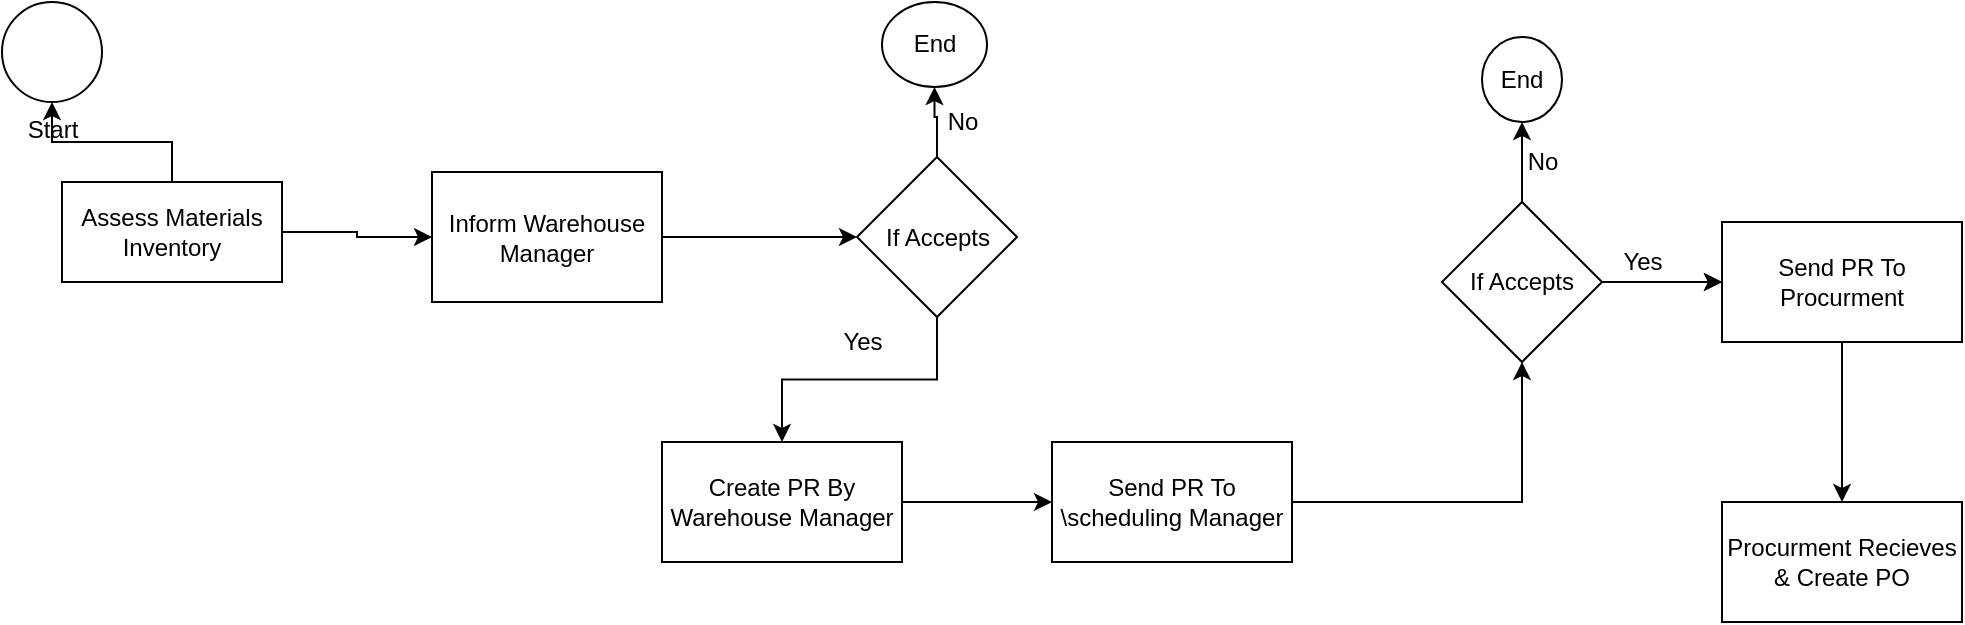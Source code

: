 <mxfile version="20.4.0" type="github">
  <diagram name="Page-1" id="2a216829-ef6e-dabb-86c1-c78162f3ba2b">
    <mxGraphModel dx="2154" dy="500" grid="1" gridSize="10" guides="1" tooltips="1" connect="1" arrows="1" fold="1" page="1" pageScale="1" pageWidth="850" pageHeight="1100" background="none" math="0" shadow="0">
      <root>
        <mxCell id="0" />
        <mxCell id="1" parent="0" />
        <mxCell id="7a84cebc1def654-1" value="Start" style="shape=mxgraph.bpmn.shape;html=1;verticalLabelPosition=bottom;labelBackgroundColor=#ffffff;verticalAlign=top;perimeter=ellipsePerimeter;outline=standard;symbol=general;" parent="1" vertex="1">
          <mxGeometry x="-220" y="20" width="50" height="50" as="geometry" />
        </mxCell>
        <mxCell id="ua7uwXk_rm-2TfZKkDLM-5" value="" style="edgeStyle=orthogonalEdgeStyle;rounded=0;orthogonalLoop=1;jettySize=auto;html=1;" edge="1" parent="1" source="ua7uwXk_rm-2TfZKkDLM-3" target="ua7uwXk_rm-2TfZKkDLM-4">
          <mxGeometry relative="1" as="geometry" />
        </mxCell>
        <mxCell id="ua7uwXk_rm-2TfZKkDLM-27" value="" style="edgeStyle=orthogonalEdgeStyle;rounded=0;orthogonalLoop=1;jettySize=auto;html=1;" edge="1" parent="1" source="ua7uwXk_rm-2TfZKkDLM-3" target="7a84cebc1def654-1">
          <mxGeometry relative="1" as="geometry" />
        </mxCell>
        <mxCell id="ua7uwXk_rm-2TfZKkDLM-3" value="Assess Materials Inventory" style="rounded=0;whiteSpace=wrap;html=1;" vertex="1" parent="1">
          <mxGeometry x="-190" y="110" width="110" height="50" as="geometry" />
        </mxCell>
        <mxCell id="ua7uwXk_rm-2TfZKkDLM-7" value="" style="edgeStyle=orthogonalEdgeStyle;rounded=0;orthogonalLoop=1;jettySize=auto;html=1;" edge="1" parent="1" source="ua7uwXk_rm-2TfZKkDLM-4" target="ua7uwXk_rm-2TfZKkDLM-6">
          <mxGeometry relative="1" as="geometry" />
        </mxCell>
        <mxCell id="ua7uwXk_rm-2TfZKkDLM-4" value="Inform Warehouse Manager" style="whiteSpace=wrap;html=1;rounded=0;" vertex="1" parent="1">
          <mxGeometry x="-5" y="105" width="115" height="65" as="geometry" />
        </mxCell>
        <mxCell id="ua7uwXk_rm-2TfZKkDLM-9" value="" style="edgeStyle=orthogonalEdgeStyle;rounded=0;orthogonalLoop=1;jettySize=auto;html=1;" edge="1" parent="1" source="ua7uwXk_rm-2TfZKkDLM-6" target="ua7uwXk_rm-2TfZKkDLM-8">
          <mxGeometry relative="1" as="geometry" />
        </mxCell>
        <mxCell id="ua7uwXk_rm-2TfZKkDLM-11" value="" style="edgeStyle=orthogonalEdgeStyle;rounded=0;orthogonalLoop=1;jettySize=auto;html=1;" edge="1" parent="1" source="ua7uwXk_rm-2TfZKkDLM-6" target="ua7uwXk_rm-2TfZKkDLM-10">
          <mxGeometry relative="1" as="geometry" />
        </mxCell>
        <mxCell id="ua7uwXk_rm-2TfZKkDLM-6" value="If Accepts&lt;br&gt;" style="rhombus;whiteSpace=wrap;html=1;rounded=0;" vertex="1" parent="1">
          <mxGeometry x="207.5" y="97.5" width="80" height="80" as="geometry" />
        </mxCell>
        <mxCell id="ua7uwXk_rm-2TfZKkDLM-15" value="" style="edgeStyle=orthogonalEdgeStyle;rounded=0;orthogonalLoop=1;jettySize=auto;html=1;" edge="1" parent="1" source="ua7uwXk_rm-2TfZKkDLM-8" target="ua7uwXk_rm-2TfZKkDLM-14">
          <mxGeometry relative="1" as="geometry" />
        </mxCell>
        <mxCell id="ua7uwXk_rm-2TfZKkDLM-8" value="Create PR By Warehouse Manager" style="whiteSpace=wrap;html=1;rounded=0;" vertex="1" parent="1">
          <mxGeometry x="110" y="240" width="120" height="60" as="geometry" />
        </mxCell>
        <mxCell id="ua7uwXk_rm-2TfZKkDLM-10" value="End" style="ellipse;whiteSpace=wrap;html=1;rounded=0;" vertex="1" parent="1">
          <mxGeometry x="220" y="20" width="52.5" height="42.5" as="geometry" />
        </mxCell>
        <mxCell id="ua7uwXk_rm-2TfZKkDLM-17" value="" style="edgeStyle=orthogonalEdgeStyle;rounded=0;orthogonalLoop=1;jettySize=auto;html=1;" edge="1" parent="1" source="ua7uwXk_rm-2TfZKkDLM-14" target="ua7uwXk_rm-2TfZKkDLM-16">
          <mxGeometry relative="1" as="geometry" />
        </mxCell>
        <mxCell id="ua7uwXk_rm-2TfZKkDLM-14" value="Send PR To \scheduling Manager" style="whiteSpace=wrap;html=1;rounded=0;" vertex="1" parent="1">
          <mxGeometry x="305" y="240" width="120" height="60" as="geometry" />
        </mxCell>
        <mxCell id="ua7uwXk_rm-2TfZKkDLM-21" value="" style="edgeStyle=orthogonalEdgeStyle;rounded=0;orthogonalLoop=1;jettySize=auto;html=1;" edge="1" parent="1" source="ua7uwXk_rm-2TfZKkDLM-16" target="ua7uwXk_rm-2TfZKkDLM-20">
          <mxGeometry relative="1" as="geometry" />
        </mxCell>
        <mxCell id="ua7uwXk_rm-2TfZKkDLM-22" value="" style="edgeStyle=orthogonalEdgeStyle;rounded=0;orthogonalLoop=1;jettySize=auto;html=1;" edge="1" parent="1" source="ua7uwXk_rm-2TfZKkDLM-16" target="ua7uwXk_rm-2TfZKkDLM-20">
          <mxGeometry relative="1" as="geometry" />
        </mxCell>
        <mxCell id="ua7uwXk_rm-2TfZKkDLM-25" value="" style="edgeStyle=orthogonalEdgeStyle;rounded=0;orthogonalLoop=1;jettySize=auto;html=1;" edge="1" parent="1" source="ua7uwXk_rm-2TfZKkDLM-16" target="ua7uwXk_rm-2TfZKkDLM-24">
          <mxGeometry relative="1" as="geometry" />
        </mxCell>
        <mxCell id="ua7uwXk_rm-2TfZKkDLM-16" value="If Accepts" style="rhombus;whiteSpace=wrap;html=1;rounded=0;" vertex="1" parent="1">
          <mxGeometry x="500" y="120" width="80" height="80" as="geometry" />
        </mxCell>
        <mxCell id="ua7uwXk_rm-2TfZKkDLM-18" value="Yes" style="text;html=1;align=center;verticalAlign=middle;resizable=0;points=[];autosize=1;strokeColor=none;fillColor=none;" vertex="1" parent="1">
          <mxGeometry x="190" y="175" width="40" height="30" as="geometry" />
        </mxCell>
        <mxCell id="ua7uwXk_rm-2TfZKkDLM-19" value="No" style="text;html=1;align=center;verticalAlign=middle;resizable=0;points=[];autosize=1;strokeColor=none;fillColor=none;" vertex="1" parent="1">
          <mxGeometry x="240" y="65" width="40" height="30" as="geometry" />
        </mxCell>
        <mxCell id="ua7uwXk_rm-2TfZKkDLM-30" value="" style="edgeStyle=orthogonalEdgeStyle;rounded=0;orthogonalLoop=1;jettySize=auto;html=1;" edge="1" parent="1" source="ua7uwXk_rm-2TfZKkDLM-20" target="ua7uwXk_rm-2TfZKkDLM-29">
          <mxGeometry relative="1" as="geometry" />
        </mxCell>
        <mxCell id="ua7uwXk_rm-2TfZKkDLM-20" value="Send PR To Procurment" style="whiteSpace=wrap;html=1;rounded=0;" vertex="1" parent="1">
          <mxGeometry x="640" y="130" width="120" height="60" as="geometry" />
        </mxCell>
        <mxCell id="ua7uwXk_rm-2TfZKkDLM-23" value="Yes" style="text;html=1;align=center;verticalAlign=middle;resizable=0;points=[];autosize=1;strokeColor=none;fillColor=none;" vertex="1" parent="1">
          <mxGeometry x="580" y="135" width="40" height="30" as="geometry" />
        </mxCell>
        <mxCell id="ua7uwXk_rm-2TfZKkDLM-24" value="End" style="ellipse;whiteSpace=wrap;html=1;rounded=0;" vertex="1" parent="1">
          <mxGeometry x="520" y="37.5" width="40" height="42.5" as="geometry" />
        </mxCell>
        <mxCell id="ua7uwXk_rm-2TfZKkDLM-26" value="No" style="text;html=1;align=center;verticalAlign=middle;resizable=0;points=[];autosize=1;strokeColor=none;fillColor=none;" vertex="1" parent="1">
          <mxGeometry x="530" y="85" width="40" height="30" as="geometry" />
        </mxCell>
        <mxCell id="ua7uwXk_rm-2TfZKkDLM-29" value="Procurment Recieves &amp;amp; Create PO" style="whiteSpace=wrap;html=1;rounded=0;" vertex="1" parent="1">
          <mxGeometry x="640" y="270" width="120" height="60" as="geometry" />
        </mxCell>
      </root>
    </mxGraphModel>
  </diagram>
</mxfile>
